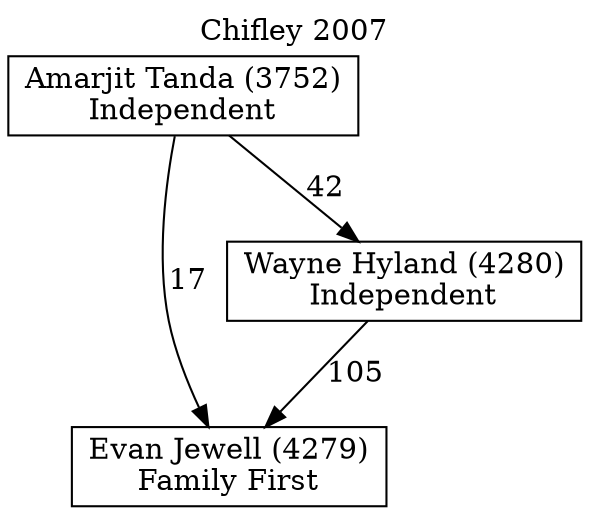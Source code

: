 // House preference flow
digraph "Evan Jewell (4279)_Chifley_2007" {
	graph [label="Chifley 2007" labelloc=t mclimit=10]
	node [shape=box]
	"Evan Jewell (4279)" [label="Evan Jewell (4279)
Family First"]
	"Wayne Hyland (4280)" [label="Wayne Hyland (4280)
Independent"]
	"Amarjit Tanda (3752)" [label="Amarjit Tanda (3752)
Independent"]
	"Wayne Hyland (4280)" -> "Evan Jewell (4279)" [label=105]
	"Amarjit Tanda (3752)" -> "Wayne Hyland (4280)" [label=42]
	"Amarjit Tanda (3752)" -> "Evan Jewell (4279)" [label=17]
}
